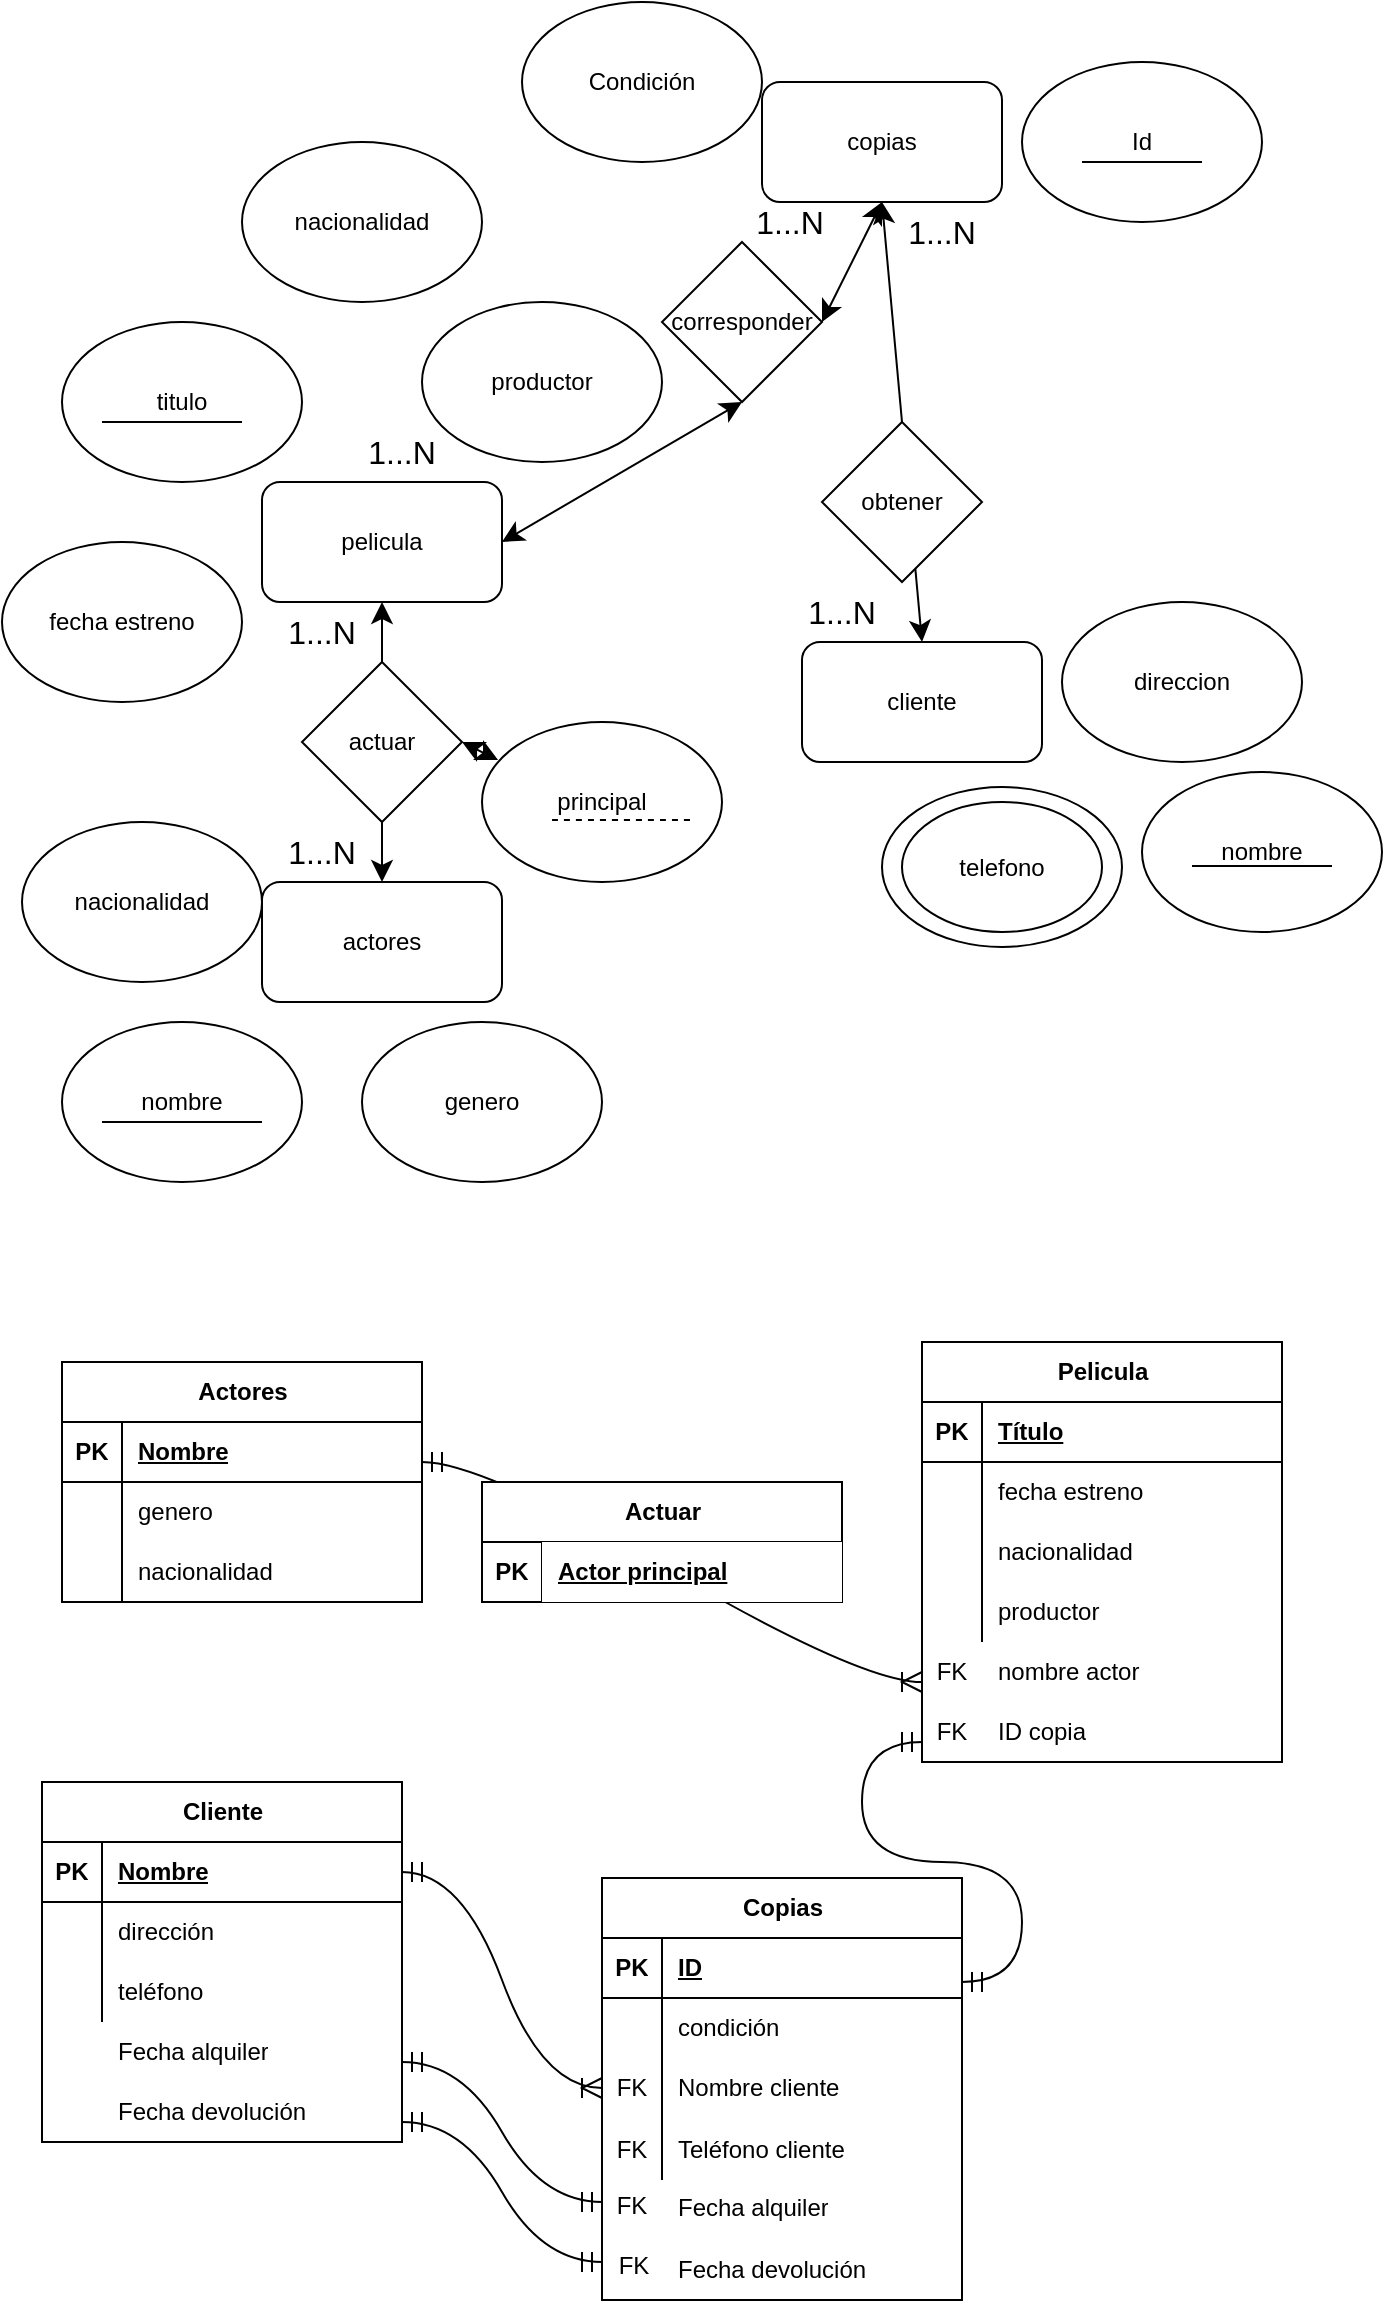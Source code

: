 <mxfile scale="1" border="0" version="24.7.17">
  <diagram name="Página-1" id="xUXwb_P7_5p7yVlIpApA">
    <mxGraphModel dx="712" dy="826" grid="1" gridSize="10" guides="1" tooltips="1" connect="1" arrows="1" fold="1" page="1" pageScale="1" pageWidth="827" pageHeight="1169" math="0" shadow="0">
      <root>
        <mxCell id="0" />
        <mxCell id="1" parent="0" />
        <mxCell id="8H68mNQwwJHf9KVUA9kT-2" value="" style="edgeStyle=entityRelationEdgeStyle;fontSize=12;html=1;endArrow=ERoneToMany;startArrow=ERmandOne;rounded=0;startSize=8;endSize=8;curved=1;" parent="1" edge="1">
          <mxGeometry width="100" height="100" relative="1" as="geometry">
            <mxPoint x="260" y="740" as="sourcePoint" />
            <mxPoint x="510" y="850" as="targetPoint" />
          </mxGeometry>
        </mxCell>
        <mxCell id="ggH6qVAM2lmH8Wj2QLWl-101" value="" style="ellipse;whiteSpace=wrap;html=1;" parent="1" vertex="1">
          <mxGeometry x="490" y="402.5" width="120" height="80" as="geometry" />
        </mxCell>
        <mxCell id="ggH6qVAM2lmH8Wj2QLWl-6" value="pelicula" style="rounded=1;whiteSpace=wrap;html=1;" parent="1" vertex="1">
          <mxGeometry x="180" y="250" width="120" height="60" as="geometry" />
        </mxCell>
        <mxCell id="ggH6qVAM2lmH8Wj2QLWl-7" value="cliente" style="rounded=1;whiteSpace=wrap;html=1;" parent="1" vertex="1">
          <mxGeometry x="450" y="330" width="120" height="60" as="geometry" />
        </mxCell>
        <mxCell id="ggH6qVAM2lmH8Wj2QLWl-8" value="actores" style="rounded=1;whiteSpace=wrap;html=1;" parent="1" vertex="1">
          <mxGeometry x="180" y="450" width="120" height="60" as="geometry" />
        </mxCell>
        <mxCell id="ggH6qVAM2lmH8Wj2QLWl-9" value="copias" style="rounded=1;whiteSpace=wrap;html=1;" parent="1" vertex="1">
          <mxGeometry x="430" y="50" width="120" height="60" as="geometry" />
        </mxCell>
        <mxCell id="ggH6qVAM2lmH8Wj2QLWl-10" value="titulo" style="ellipse;whiteSpace=wrap;html=1;" parent="1" vertex="1">
          <mxGeometry x="80" y="170" width="120" height="80" as="geometry" />
        </mxCell>
        <mxCell id="ggH6qVAM2lmH8Wj2QLWl-11" value="productor" style="ellipse;whiteSpace=wrap;html=1;" parent="1" vertex="1">
          <mxGeometry x="260" y="160" width="120" height="80" as="geometry" />
        </mxCell>
        <mxCell id="ggH6qVAM2lmH8Wj2QLWl-12" value="fecha estreno" style="ellipse;whiteSpace=wrap;html=1;" parent="1" vertex="1">
          <mxGeometry x="50" y="280" width="120" height="80" as="geometry" />
        </mxCell>
        <mxCell id="ggH6qVAM2lmH8Wj2QLWl-13" value="nacionalidad" style="ellipse;whiteSpace=wrap;html=1;" parent="1" vertex="1">
          <mxGeometry x="170" y="80" width="120" height="80" as="geometry" />
        </mxCell>
        <mxCell id="ggH6qVAM2lmH8Wj2QLWl-14" value="nombre" style="ellipse;whiteSpace=wrap;html=1;" parent="1" vertex="1">
          <mxGeometry x="80" y="520" width="120" height="80" as="geometry" />
        </mxCell>
        <mxCell id="ggH6qVAM2lmH8Wj2QLWl-15" value="nacionalidad" style="ellipse;whiteSpace=wrap;html=1;" parent="1" vertex="1">
          <mxGeometry x="60" y="420" width="120" height="80" as="geometry" />
        </mxCell>
        <mxCell id="ggH6qVAM2lmH8Wj2QLWl-16" value="genero" style="ellipse;whiteSpace=wrap;html=1;" parent="1" vertex="1">
          <mxGeometry x="230" y="520" width="120" height="80" as="geometry" />
        </mxCell>
        <mxCell id="ggH6qVAM2lmH8Wj2QLWl-17" value="principal" style="ellipse;whiteSpace=wrap;html=1;" parent="1" vertex="1">
          <mxGeometry x="290" y="370" width="120" height="80" as="geometry" />
        </mxCell>
        <mxCell id="ggH6qVAM2lmH8Wj2QLWl-18" value="" style="endArrow=none;dashed=1;html=1;rounded=0;fontSize=12;startSize=8;endSize=8;curved=1;exitX=0.167;exitY=0.625;exitDx=0;exitDy=0;exitPerimeter=0;" parent="1" edge="1">
          <mxGeometry width="50" height="50" relative="1" as="geometry">
            <mxPoint x="325.02" y="419" as="sourcePoint" />
            <mxPoint x="394.98" y="419" as="targetPoint" />
          </mxGeometry>
        </mxCell>
        <mxCell id="ggH6qVAM2lmH8Wj2QLWl-19" value="Id" style="ellipse;whiteSpace=wrap;html=1;" parent="1" vertex="1">
          <mxGeometry x="560" y="40" width="120" height="80" as="geometry" />
        </mxCell>
        <mxCell id="ggH6qVAM2lmH8Wj2QLWl-20" value="" style="endArrow=none;html=1;rounded=0;fontSize=12;startSize=8;endSize=8;curved=1;" parent="1" edge="1">
          <mxGeometry width="50" height="50" relative="1" as="geometry">
            <mxPoint x="590" y="90" as="sourcePoint" />
            <mxPoint x="650" y="90" as="targetPoint" />
          </mxGeometry>
        </mxCell>
        <mxCell id="ggH6qVAM2lmH8Wj2QLWl-21" value="nombre" style="ellipse;whiteSpace=wrap;html=1;" parent="1" vertex="1">
          <mxGeometry x="620" y="395" width="120" height="80" as="geometry" />
        </mxCell>
        <mxCell id="ggH6qVAM2lmH8Wj2QLWl-22" value="direccion&lt;span style=&quot;color: rgba(0, 0, 0, 0); font-family: monospace; font-size: 0px; text-align: start; text-wrap: nowrap;&quot;&gt;%3CmxGraphModel%3E%3Croot%3E%3CmxCell%20id%3D%220%22%2F%3E%3CmxCell%20id%3D%221%22%20parent%3D%220%22%2F%3E%3CmxCell%20id%3D%222%22%20value%3D%22%22%20style%3D%22ellipse%3BwhiteSpace%3Dwrap%3Bhtml%3D1%3B%22%20vertex%3D%221%22%20parent%3D%221%22%3E%3CmxGeometry%20x%3D%22480%22%20y%3D%22160%22%20width%3D%22120%22%20height%3D%2280%22%20as%3D%22geometry%22%2F%3E%3C%2FmxCell%3E%3C%2Froot%3E%3C%2FmxGraphModel%3E&lt;/span&gt;&lt;span style=&quot;color: rgba(0, 0, 0, 0); font-family: monospace; font-size: 0px; text-align: start; text-wrap: nowrap;&quot;&gt;%3CmxGraphModel%3E%3Croot%3E%3CmxCell%20id%3D%220%22%2F%3E%3CmxCell%20id%3D%221%22%20parent%3D%220%22%2F%3E%3CmxCell%20id%3D%222%22%20value%3D%22%22%20style%3D%22ellipse%3BwhiteSpace%3Dwrap%3Bhtml%3D1%3B%22%20vertex%3D%221%22%20parent%3D%221%22%3E%3CmxGeometry%20x%3D%22480%22%20y%3D%22160%22%20width%3D%22120%22%20height%3D%2280%22%20as%3D%22geometry%22%2F%3E%3C%2FmxCell%3E%3C%2Froot%3E%3C%2FmxGraphModel%3E&lt;/span&gt;" style="ellipse;whiteSpace=wrap;html=1;" parent="1" vertex="1">
          <mxGeometry x="580" y="310" width="120" height="80" as="geometry" />
        </mxCell>
        <mxCell id="ggH6qVAM2lmH8Wj2QLWl-23" value="telefono" style="ellipse;whiteSpace=wrap;html=1;" parent="1" vertex="1">
          <mxGeometry x="500" y="410" width="100" height="65" as="geometry" />
        </mxCell>
        <mxCell id="ggH6qVAM2lmH8Wj2QLWl-24" value="" style="endArrow=classic;startArrow=classic;html=1;rounded=0;fontSize=12;startSize=8;endSize=8;curved=1;entryX=0.5;entryY=1;entryDx=0;entryDy=0;" parent="1" target="ggH6qVAM2lmH8Wj2QLWl-6" edge="1">
          <mxGeometry width="50" height="50" relative="1" as="geometry">
            <mxPoint x="240" y="450" as="sourcePoint" />
            <mxPoint x="290" y="400" as="targetPoint" />
          </mxGeometry>
        </mxCell>
        <mxCell id="ggH6qVAM2lmH8Wj2QLWl-26" value="actuar" style="rhombus;whiteSpace=wrap;html=1;" parent="1" vertex="1">
          <mxGeometry x="200" y="340" width="80" height="80" as="geometry" />
        </mxCell>
        <mxCell id="ggH6qVAM2lmH8Wj2QLWl-27" value="" style="endArrow=classic;startArrow=classic;html=1;rounded=0;fontSize=12;startSize=8;endSize=8;curved=1;entryX=0.067;entryY=0.238;entryDx=0;entryDy=0;entryPerimeter=0;" parent="1" target="ggH6qVAM2lmH8Wj2QLWl-17" edge="1">
          <mxGeometry width="50" height="50" relative="1" as="geometry">
            <mxPoint x="280" y="380" as="sourcePoint" />
            <mxPoint x="300" y="380" as="targetPoint" />
          </mxGeometry>
        </mxCell>
        <mxCell id="ggH6qVAM2lmH8Wj2QLWl-28" value="1...N" style="text;html=1;align=center;verticalAlign=middle;whiteSpace=wrap;rounded=0;fontSize=16;" parent="1" vertex="1">
          <mxGeometry x="180" y="420" width="60" height="30" as="geometry" />
        </mxCell>
        <mxCell id="ggH6qVAM2lmH8Wj2QLWl-29" value="1...N" style="text;html=1;align=center;verticalAlign=middle;whiteSpace=wrap;rounded=0;fontSize=16;" parent="1" vertex="1">
          <mxGeometry x="180" y="310" width="60" height="30" as="geometry" />
        </mxCell>
        <mxCell id="ggH6qVAM2lmH8Wj2QLWl-30" value="" style="endArrow=classic;startArrow=classic;html=1;rounded=0;fontSize=12;startSize=8;endSize=8;curved=1;exitX=1;exitY=0.5;exitDx=0;exitDy=0;entryX=0.5;entryY=1;entryDx=0;entryDy=0;" parent="1" source="ggH6qVAM2lmH8Wj2QLWl-31" target="ggH6qVAM2lmH8Wj2QLWl-9" edge="1">
          <mxGeometry width="50" height="50" relative="1" as="geometry">
            <mxPoint x="470" y="480" as="sourcePoint" />
            <mxPoint x="520" y="430" as="targetPoint" />
          </mxGeometry>
        </mxCell>
        <mxCell id="ggH6qVAM2lmH8Wj2QLWl-32" value="" style="endArrow=classic;startArrow=classic;html=1;rounded=0;fontSize=12;startSize=8;endSize=8;curved=1;exitX=1;exitY=0.5;exitDx=0;exitDy=0;entryX=0.5;entryY=1;entryDx=0;entryDy=0;" parent="1" source="ggH6qVAM2lmH8Wj2QLWl-6" target="ggH6qVAM2lmH8Wj2QLWl-31" edge="1">
          <mxGeometry width="50" height="50" relative="1" as="geometry">
            <mxPoint x="300" y="280" as="sourcePoint" />
            <mxPoint x="490" y="110" as="targetPoint" />
          </mxGeometry>
        </mxCell>
        <mxCell id="ggH6qVAM2lmH8Wj2QLWl-31" value="corresponder" style="rhombus;whiteSpace=wrap;html=1;" parent="1" vertex="1">
          <mxGeometry x="380" y="130" width="80" height="80" as="geometry" />
        </mxCell>
        <mxCell id="ggH6qVAM2lmH8Wj2QLWl-33" value="" style="endArrow=classic;startArrow=classic;html=1;rounded=0;fontSize=12;startSize=8;endSize=8;curved=1;entryX=0.5;entryY=1;entryDx=0;entryDy=0;exitX=0.5;exitY=0;exitDx=0;exitDy=0;" parent="1" source="ggH6qVAM2lmH8Wj2QLWl-7" target="ggH6qVAM2lmH8Wj2QLWl-9" edge="1">
          <mxGeometry width="50" height="50" relative="1" as="geometry">
            <mxPoint x="510" y="330" as="sourcePoint" />
            <mxPoint x="560" y="280" as="targetPoint" />
          </mxGeometry>
        </mxCell>
        <mxCell id="ggH6qVAM2lmH8Wj2QLWl-34" value="obtener" style="rhombus;whiteSpace=wrap;html=1;" parent="1" vertex="1">
          <mxGeometry x="460" y="220" width="80" height="80" as="geometry" />
        </mxCell>
        <mxCell id="ggH6qVAM2lmH8Wj2QLWl-48" value="Actores" style="shape=table;startSize=30;container=1;collapsible=1;childLayout=tableLayout;fixedRows=1;rowLines=0;fontStyle=1;align=center;resizeLast=1;html=1;" parent="1" vertex="1">
          <mxGeometry x="80" y="690" width="180" height="120" as="geometry" />
        </mxCell>
        <mxCell id="ggH6qVAM2lmH8Wj2QLWl-49" value="" style="shape=tableRow;horizontal=0;startSize=0;swimlaneHead=0;swimlaneBody=0;fillColor=none;collapsible=0;dropTarget=0;points=[[0,0.5],[1,0.5]];portConstraint=eastwest;top=0;left=0;right=0;bottom=1;" parent="ggH6qVAM2lmH8Wj2QLWl-48" vertex="1">
          <mxGeometry y="30" width="180" height="30" as="geometry" />
        </mxCell>
        <mxCell id="ggH6qVAM2lmH8Wj2QLWl-50" value="PK" style="shape=partialRectangle;connectable=0;fillColor=none;top=0;left=0;bottom=0;right=0;fontStyle=1;overflow=hidden;whiteSpace=wrap;html=1;" parent="ggH6qVAM2lmH8Wj2QLWl-49" vertex="1">
          <mxGeometry width="30" height="30" as="geometry">
            <mxRectangle width="30" height="30" as="alternateBounds" />
          </mxGeometry>
        </mxCell>
        <mxCell id="ggH6qVAM2lmH8Wj2QLWl-51" value="Nombre" style="shape=partialRectangle;connectable=0;fillColor=none;top=0;left=0;bottom=0;right=0;align=left;spacingLeft=6;fontStyle=5;overflow=hidden;whiteSpace=wrap;html=1;" parent="ggH6qVAM2lmH8Wj2QLWl-49" vertex="1">
          <mxGeometry x="30" width="150" height="30" as="geometry">
            <mxRectangle width="150" height="30" as="alternateBounds" />
          </mxGeometry>
        </mxCell>
        <mxCell id="ggH6qVAM2lmH8Wj2QLWl-52" value="" style="shape=tableRow;horizontal=0;startSize=0;swimlaneHead=0;swimlaneBody=0;fillColor=none;collapsible=0;dropTarget=0;points=[[0,0.5],[1,0.5]];portConstraint=eastwest;top=0;left=0;right=0;bottom=0;" parent="ggH6qVAM2lmH8Wj2QLWl-48" vertex="1">
          <mxGeometry y="60" width="180" height="30" as="geometry" />
        </mxCell>
        <mxCell id="ggH6qVAM2lmH8Wj2QLWl-53" value="" style="shape=partialRectangle;connectable=0;fillColor=none;top=0;left=0;bottom=0;right=0;editable=1;overflow=hidden;whiteSpace=wrap;html=1;" parent="ggH6qVAM2lmH8Wj2QLWl-52" vertex="1">
          <mxGeometry width="30" height="30" as="geometry">
            <mxRectangle width="30" height="30" as="alternateBounds" />
          </mxGeometry>
        </mxCell>
        <mxCell id="ggH6qVAM2lmH8Wj2QLWl-54" value="genero" style="shape=partialRectangle;connectable=0;fillColor=none;top=0;left=0;bottom=0;right=0;align=left;spacingLeft=6;overflow=hidden;whiteSpace=wrap;html=1;" parent="ggH6qVAM2lmH8Wj2QLWl-52" vertex="1">
          <mxGeometry x="30" width="150" height="30" as="geometry">
            <mxRectangle width="150" height="30" as="alternateBounds" />
          </mxGeometry>
        </mxCell>
        <mxCell id="ggH6qVAM2lmH8Wj2QLWl-55" value="" style="shape=tableRow;horizontal=0;startSize=0;swimlaneHead=0;swimlaneBody=0;fillColor=none;collapsible=0;dropTarget=0;points=[[0,0.5],[1,0.5]];portConstraint=eastwest;top=0;left=0;right=0;bottom=0;" parent="ggH6qVAM2lmH8Wj2QLWl-48" vertex="1">
          <mxGeometry y="90" width="180" height="30" as="geometry" />
        </mxCell>
        <mxCell id="ggH6qVAM2lmH8Wj2QLWl-56" value="" style="shape=partialRectangle;connectable=0;fillColor=none;top=0;left=0;bottom=0;right=0;editable=1;overflow=hidden;whiteSpace=wrap;html=1;" parent="ggH6qVAM2lmH8Wj2QLWl-55" vertex="1">
          <mxGeometry width="30" height="30" as="geometry">
            <mxRectangle width="30" height="30" as="alternateBounds" />
          </mxGeometry>
        </mxCell>
        <mxCell id="ggH6qVAM2lmH8Wj2QLWl-57" value="nacionalidad" style="shape=partialRectangle;connectable=0;fillColor=none;top=0;left=0;bottom=0;right=0;align=left;spacingLeft=6;overflow=hidden;whiteSpace=wrap;html=1;" parent="ggH6qVAM2lmH8Wj2QLWl-55" vertex="1">
          <mxGeometry x="30" width="150" height="30" as="geometry">
            <mxRectangle width="150" height="30" as="alternateBounds" />
          </mxGeometry>
        </mxCell>
        <mxCell id="ggH6qVAM2lmH8Wj2QLWl-100" value="" style="endArrow=none;html=1;rounded=0;fontSize=12;startSize=8;endSize=8;curved=1;" parent="1" edge="1">
          <mxGeometry width="50" height="50" relative="1" as="geometry">
            <mxPoint x="100" y="220" as="sourcePoint" />
            <mxPoint x="170" y="220" as="targetPoint" />
          </mxGeometry>
        </mxCell>
        <mxCell id="ggH6qVAM2lmH8Wj2QLWl-102" value="" style="endArrow=none;html=1;rounded=0;fontSize=12;startSize=8;endSize=8;curved=1;" parent="1" edge="1">
          <mxGeometry width="50" height="50" relative="1" as="geometry">
            <mxPoint x="645" y="442" as="sourcePoint" />
            <mxPoint x="715" y="442" as="targetPoint" />
          </mxGeometry>
        </mxCell>
        <mxCell id="ggH6qVAM2lmH8Wj2QLWl-103" value="" style="endArrow=none;html=1;rounded=0;fontSize=12;startSize=8;endSize=8;curved=1;" parent="1" edge="1">
          <mxGeometry width="50" height="50" relative="1" as="geometry">
            <mxPoint x="100" y="570" as="sourcePoint" />
            <mxPoint x="180" y="570" as="targetPoint" />
          </mxGeometry>
        </mxCell>
        <mxCell id="ggH6qVAM2lmH8Wj2QLWl-105" value="1...N" style="text;html=1;align=center;verticalAlign=middle;whiteSpace=wrap;rounded=0;fontSize=16;" parent="1" vertex="1">
          <mxGeometry x="490" y="110" width="60" height="30" as="geometry" />
        </mxCell>
        <mxCell id="ggH6qVAM2lmH8Wj2QLWl-106" value="1...N" style="text;html=1;align=center;verticalAlign=middle;whiteSpace=wrap;rounded=0;fontSize=16;" parent="1" vertex="1">
          <mxGeometry x="440" y="300" width="60" height="30" as="geometry" />
        </mxCell>
        <mxCell id="ggH6qVAM2lmH8Wj2QLWl-107" value="1...N" style="text;html=1;align=center;verticalAlign=middle;whiteSpace=wrap;rounded=0;fontSize=16;" parent="1" vertex="1">
          <mxGeometry x="220" y="220" width="60" height="30" as="geometry" />
        </mxCell>
        <mxCell id="ggH6qVAM2lmH8Wj2QLWl-109" value="1...N" style="text;html=1;align=center;verticalAlign=middle;whiteSpace=wrap;rounded=0;fontSize=16;" parent="1" vertex="1">
          <mxGeometry x="414" y="105" width="60" height="30" as="geometry" />
        </mxCell>
        <mxCell id="ggH6qVAM2lmH8Wj2QLWl-110" value="Condición" style="ellipse;whiteSpace=wrap;html=1;" parent="1" vertex="1">
          <mxGeometry x="310" y="10" width="120" height="80" as="geometry" />
        </mxCell>
        <mxCell id="ggH6qVAM2lmH8Wj2QLWl-115" value="" style="group" parent="1" vertex="1" connectable="0">
          <mxGeometry x="510" y="680" width="180" height="210" as="geometry" />
        </mxCell>
        <mxCell id="ggH6qVAM2lmH8Wj2QLWl-74" value="Pelicula" style="shape=table;startSize=30;container=1;collapsible=1;childLayout=tableLayout;fixedRows=1;rowLines=0;fontStyle=1;align=center;resizeLast=1;html=1;" parent="ggH6qVAM2lmH8Wj2QLWl-115" vertex="1">
          <mxGeometry width="180" height="210" as="geometry" />
        </mxCell>
        <mxCell id="ggH6qVAM2lmH8Wj2QLWl-75" value="" style="shape=tableRow;horizontal=0;startSize=0;swimlaneHead=0;swimlaneBody=0;fillColor=none;collapsible=0;dropTarget=0;points=[[0,0.5],[1,0.5]];portConstraint=eastwest;top=0;left=0;right=0;bottom=1;" parent="ggH6qVAM2lmH8Wj2QLWl-74" vertex="1">
          <mxGeometry y="30" width="180" height="30" as="geometry" />
        </mxCell>
        <mxCell id="ggH6qVAM2lmH8Wj2QLWl-76" value="PK" style="shape=partialRectangle;connectable=0;fillColor=none;top=0;left=0;bottom=0;right=0;fontStyle=1;overflow=hidden;whiteSpace=wrap;html=1;" parent="ggH6qVAM2lmH8Wj2QLWl-75" vertex="1">
          <mxGeometry width="30" height="30" as="geometry">
            <mxRectangle width="30" height="30" as="alternateBounds" />
          </mxGeometry>
        </mxCell>
        <mxCell id="ggH6qVAM2lmH8Wj2QLWl-77" value="Título" style="shape=partialRectangle;connectable=0;fillColor=none;top=0;left=0;bottom=0;right=0;align=left;spacingLeft=6;fontStyle=5;overflow=hidden;whiteSpace=wrap;html=1;" parent="ggH6qVAM2lmH8Wj2QLWl-75" vertex="1">
          <mxGeometry x="30" width="150" height="30" as="geometry">
            <mxRectangle width="150" height="30" as="alternateBounds" />
          </mxGeometry>
        </mxCell>
        <mxCell id="ggH6qVAM2lmH8Wj2QLWl-78" value="" style="shape=tableRow;horizontal=0;startSize=0;swimlaneHead=0;swimlaneBody=0;fillColor=none;collapsible=0;dropTarget=0;points=[[0,0.5],[1,0.5]];portConstraint=eastwest;top=0;left=0;right=0;bottom=0;" parent="ggH6qVAM2lmH8Wj2QLWl-74" vertex="1">
          <mxGeometry y="60" width="180" height="30" as="geometry" />
        </mxCell>
        <mxCell id="ggH6qVAM2lmH8Wj2QLWl-79" value="" style="shape=partialRectangle;connectable=0;fillColor=none;top=0;left=0;bottom=0;right=0;editable=1;overflow=hidden;whiteSpace=wrap;html=1;" parent="ggH6qVAM2lmH8Wj2QLWl-78" vertex="1">
          <mxGeometry width="30" height="30" as="geometry">
            <mxRectangle width="30" height="30" as="alternateBounds" />
          </mxGeometry>
        </mxCell>
        <mxCell id="ggH6qVAM2lmH8Wj2QLWl-80" value="fecha estreno" style="shape=partialRectangle;connectable=0;fillColor=none;top=0;left=0;bottom=0;right=0;align=left;spacingLeft=6;overflow=hidden;whiteSpace=wrap;html=1;" parent="ggH6qVAM2lmH8Wj2QLWl-78" vertex="1">
          <mxGeometry x="30" width="150" height="30" as="geometry">
            <mxRectangle width="150" height="30" as="alternateBounds" />
          </mxGeometry>
        </mxCell>
        <mxCell id="ggH6qVAM2lmH8Wj2QLWl-81" value="" style="shape=tableRow;horizontal=0;startSize=0;swimlaneHead=0;swimlaneBody=0;fillColor=none;collapsible=0;dropTarget=0;points=[[0,0.5],[1,0.5]];portConstraint=eastwest;top=0;left=0;right=0;bottom=0;" parent="ggH6qVAM2lmH8Wj2QLWl-74" vertex="1">
          <mxGeometry y="90" width="180" height="30" as="geometry" />
        </mxCell>
        <mxCell id="ggH6qVAM2lmH8Wj2QLWl-82" value="" style="shape=partialRectangle;connectable=0;fillColor=none;top=0;left=0;bottom=0;right=0;editable=1;overflow=hidden;whiteSpace=wrap;html=1;" parent="ggH6qVAM2lmH8Wj2QLWl-81" vertex="1">
          <mxGeometry width="30" height="30" as="geometry">
            <mxRectangle width="30" height="30" as="alternateBounds" />
          </mxGeometry>
        </mxCell>
        <mxCell id="ggH6qVAM2lmH8Wj2QLWl-83" value="nacionalidad" style="shape=partialRectangle;connectable=0;fillColor=none;top=0;left=0;bottom=0;right=0;align=left;spacingLeft=6;overflow=hidden;whiteSpace=wrap;html=1;" parent="ggH6qVAM2lmH8Wj2QLWl-81" vertex="1">
          <mxGeometry x="30" width="150" height="30" as="geometry">
            <mxRectangle width="150" height="30" as="alternateBounds" />
          </mxGeometry>
        </mxCell>
        <mxCell id="ggH6qVAM2lmH8Wj2QLWl-84" value="" style="shape=tableRow;horizontal=0;startSize=0;swimlaneHead=0;swimlaneBody=0;fillColor=none;collapsible=0;dropTarget=0;points=[[0,0.5],[1,0.5]];portConstraint=eastwest;top=0;left=0;right=0;bottom=0;" parent="ggH6qVAM2lmH8Wj2QLWl-74" vertex="1">
          <mxGeometry y="120" width="180" height="30" as="geometry" />
        </mxCell>
        <mxCell id="ggH6qVAM2lmH8Wj2QLWl-85" value="" style="shape=partialRectangle;connectable=0;fillColor=none;top=0;left=0;bottom=0;right=0;editable=1;overflow=hidden;whiteSpace=wrap;html=1;" parent="ggH6qVAM2lmH8Wj2QLWl-84" vertex="1">
          <mxGeometry width="30" height="30" as="geometry">
            <mxRectangle width="30" height="30" as="alternateBounds" />
          </mxGeometry>
        </mxCell>
        <mxCell id="ggH6qVAM2lmH8Wj2QLWl-86" value="productor" style="shape=partialRectangle;connectable=0;fillColor=none;top=0;left=0;bottom=0;right=0;align=left;spacingLeft=6;overflow=hidden;whiteSpace=wrap;html=1;" parent="ggH6qVAM2lmH8Wj2QLWl-84" vertex="1">
          <mxGeometry x="30" width="150" height="30" as="geometry">
            <mxRectangle width="150" height="30" as="alternateBounds" />
          </mxGeometry>
        </mxCell>
        <mxCell id="ggH6qVAM2lmH8Wj2QLWl-111" value="nombre actor" style="shape=partialRectangle;connectable=0;fillColor=none;top=0;left=0;bottom=0;right=0;align=left;spacingLeft=6;overflow=hidden;whiteSpace=wrap;html=1;" parent="ggH6qVAM2lmH8Wj2QLWl-115" vertex="1">
          <mxGeometry x="30" y="150" width="150" height="30" as="geometry">
            <mxRectangle width="150" height="30" as="alternateBounds" />
          </mxGeometry>
        </mxCell>
        <mxCell id="ggH6qVAM2lmH8Wj2QLWl-112" value="ID copia" style="shape=partialRectangle;connectable=0;fillColor=none;top=0;left=0;bottom=0;right=0;align=left;spacingLeft=6;overflow=hidden;whiteSpace=wrap;html=1;" parent="ggH6qVAM2lmH8Wj2QLWl-115" vertex="1">
          <mxGeometry x="30" y="180" width="150" height="30" as="geometry">
            <mxRectangle width="150" height="30" as="alternateBounds" />
          </mxGeometry>
        </mxCell>
        <mxCell id="ggH6qVAM2lmH8Wj2QLWl-113" value="FK" style="shape=partialRectangle;connectable=0;fillColor=none;top=0;left=0;bottom=0;right=0;editable=1;overflow=hidden;whiteSpace=wrap;html=1;" parent="ggH6qVAM2lmH8Wj2QLWl-115" vertex="1">
          <mxGeometry y="150" width="30" height="30" as="geometry">
            <mxRectangle width="30" height="30" as="alternateBounds" />
          </mxGeometry>
        </mxCell>
        <mxCell id="ggH6qVAM2lmH8Wj2QLWl-114" value="FK" style="shape=partialRectangle;connectable=0;fillColor=none;top=0;left=0;bottom=0;right=0;editable=1;overflow=hidden;whiteSpace=wrap;html=1;" parent="ggH6qVAM2lmH8Wj2QLWl-115" vertex="1">
          <mxGeometry y="180" width="30" height="30" as="geometry">
            <mxRectangle width="30" height="30" as="alternateBounds" />
          </mxGeometry>
        </mxCell>
        <mxCell id="ggH6qVAM2lmH8Wj2QLWl-129" value="" style="shape=partialRectangle;connectable=0;fillColor=none;top=0;left=0;bottom=0;right=0;editable=1;overflow=hidden;whiteSpace=wrap;html=1;" parent="1" vertex="1">
          <mxGeometry x="380" y="810" width="30" height="30" as="geometry">
            <mxRectangle width="30" height="30" as="alternateBounds" />
          </mxGeometry>
        </mxCell>
        <mxCell id="ggH6qVAM2lmH8Wj2QLWl-130" value="" style="shape=partialRectangle;connectable=0;fillColor=none;top=0;left=0;bottom=0;right=0;editable=1;overflow=hidden;whiteSpace=wrap;html=1;" parent="1" vertex="1">
          <mxGeometry x="380" y="820" width="30" height="30" as="geometry">
            <mxRectangle width="30" height="30" as="alternateBounds" />
          </mxGeometry>
        </mxCell>
        <mxCell id="ggH6qVAM2lmH8Wj2QLWl-133" value="" style="shape=partialRectangle;connectable=0;fillColor=none;top=0;left=0;bottom=0;right=0;editable=1;overflow=hidden;whiteSpace=wrap;html=1;" parent="1" vertex="1">
          <mxGeometry x="380" y="840" width="30" height="30" as="geometry">
            <mxRectangle width="30" height="30" as="alternateBounds" />
          </mxGeometry>
        </mxCell>
        <mxCell id="ggH6qVAM2lmH8Wj2QLWl-139" value="" style="group" parent="1" vertex="1" connectable="0">
          <mxGeometry x="350" y="948" width="186" height="212" as="geometry" />
        </mxCell>
        <mxCell id="ggH6qVAM2lmH8Wj2QLWl-87" value="Copias" style="shape=table;startSize=30;container=1;collapsible=1;childLayout=tableLayout;fixedRows=1;rowLines=0;fontStyle=1;align=center;resizeLast=1;html=1;" parent="ggH6qVAM2lmH8Wj2QLWl-139" vertex="1">
          <mxGeometry width="180" height="211" as="geometry" />
        </mxCell>
        <mxCell id="ggH6qVAM2lmH8Wj2QLWl-88" value="" style="shape=tableRow;horizontal=0;startSize=0;swimlaneHead=0;swimlaneBody=0;fillColor=none;collapsible=0;dropTarget=0;points=[[0,0.5],[1,0.5]];portConstraint=eastwest;top=0;left=0;right=0;bottom=1;" parent="ggH6qVAM2lmH8Wj2QLWl-87" vertex="1">
          <mxGeometry y="30" width="180" height="30" as="geometry" />
        </mxCell>
        <mxCell id="ggH6qVAM2lmH8Wj2QLWl-89" value="PK" style="shape=partialRectangle;connectable=0;fillColor=none;top=0;left=0;bottom=0;right=0;fontStyle=1;overflow=hidden;whiteSpace=wrap;html=1;" parent="ggH6qVAM2lmH8Wj2QLWl-88" vertex="1">
          <mxGeometry width="30" height="30" as="geometry">
            <mxRectangle width="30" height="30" as="alternateBounds" />
          </mxGeometry>
        </mxCell>
        <mxCell id="ggH6qVAM2lmH8Wj2QLWl-90" value="ID" style="shape=partialRectangle;connectable=0;fillColor=none;top=0;left=0;bottom=0;right=0;align=left;spacingLeft=6;fontStyle=5;overflow=hidden;whiteSpace=wrap;html=1;" parent="ggH6qVAM2lmH8Wj2QLWl-88" vertex="1">
          <mxGeometry x="30" width="150" height="30" as="geometry">
            <mxRectangle width="150" height="30" as="alternateBounds" />
          </mxGeometry>
        </mxCell>
        <mxCell id="ggH6qVAM2lmH8Wj2QLWl-91" value="" style="shape=tableRow;horizontal=0;startSize=0;swimlaneHead=0;swimlaneBody=0;fillColor=none;collapsible=0;dropTarget=0;points=[[0,0.5],[1,0.5]];portConstraint=eastwest;top=0;left=0;right=0;bottom=0;" parent="ggH6qVAM2lmH8Wj2QLWl-87" vertex="1">
          <mxGeometry y="60" width="180" height="30" as="geometry" />
        </mxCell>
        <mxCell id="ggH6qVAM2lmH8Wj2QLWl-92" value="" style="shape=partialRectangle;connectable=0;fillColor=none;top=0;left=0;bottom=0;right=0;editable=1;overflow=hidden;whiteSpace=wrap;html=1;" parent="ggH6qVAM2lmH8Wj2QLWl-91" vertex="1">
          <mxGeometry width="30" height="30" as="geometry">
            <mxRectangle width="30" height="30" as="alternateBounds" />
          </mxGeometry>
        </mxCell>
        <mxCell id="ggH6qVAM2lmH8Wj2QLWl-93" value="condición" style="shape=partialRectangle;connectable=0;fillColor=none;top=0;left=0;bottom=0;right=0;align=left;spacingLeft=6;overflow=hidden;whiteSpace=wrap;html=1;" parent="ggH6qVAM2lmH8Wj2QLWl-91" vertex="1">
          <mxGeometry x="30" width="150" height="30" as="geometry">
            <mxRectangle width="150" height="30" as="alternateBounds" />
          </mxGeometry>
        </mxCell>
        <mxCell id="ggH6qVAM2lmH8Wj2QLWl-94" value="" style="shape=tableRow;horizontal=0;startSize=0;swimlaneHead=0;swimlaneBody=0;fillColor=none;collapsible=0;dropTarget=0;points=[[0,0.5],[1,0.5]];portConstraint=eastwest;top=0;left=0;right=0;bottom=0;" parent="ggH6qVAM2lmH8Wj2QLWl-87" vertex="1">
          <mxGeometry y="90" width="180" height="30" as="geometry" />
        </mxCell>
        <mxCell id="ggH6qVAM2lmH8Wj2QLWl-95" value="FK" style="shape=partialRectangle;connectable=0;fillColor=none;top=0;left=0;bottom=0;right=0;editable=1;overflow=hidden;whiteSpace=wrap;html=1;" parent="ggH6qVAM2lmH8Wj2QLWl-94" vertex="1">
          <mxGeometry width="30" height="30" as="geometry">
            <mxRectangle width="30" height="30" as="alternateBounds" />
          </mxGeometry>
        </mxCell>
        <mxCell id="ggH6qVAM2lmH8Wj2QLWl-96" value="Nombre cliente" style="shape=partialRectangle;connectable=0;fillColor=none;top=0;left=0;bottom=0;right=0;align=left;spacingLeft=6;overflow=hidden;whiteSpace=wrap;html=1;" parent="ggH6qVAM2lmH8Wj2QLWl-94" vertex="1">
          <mxGeometry x="30" width="150" height="30" as="geometry">
            <mxRectangle width="150" height="30" as="alternateBounds" />
          </mxGeometry>
        </mxCell>
        <mxCell id="ggH6qVAM2lmH8Wj2QLWl-97" value="" style="shape=tableRow;horizontal=0;startSize=0;swimlaneHead=0;swimlaneBody=0;fillColor=none;collapsible=0;dropTarget=0;points=[[0,0.5],[1,0.5]];portConstraint=eastwest;top=0;left=0;right=0;bottom=0;" parent="ggH6qVAM2lmH8Wj2QLWl-87" vertex="1">
          <mxGeometry y="120" width="180" height="31" as="geometry" />
        </mxCell>
        <mxCell id="ggH6qVAM2lmH8Wj2QLWl-98" value="FK" style="shape=partialRectangle;connectable=0;fillColor=none;top=0;left=0;bottom=0;right=0;editable=1;overflow=hidden;whiteSpace=wrap;html=1;" parent="ggH6qVAM2lmH8Wj2QLWl-97" vertex="1">
          <mxGeometry width="30" height="31" as="geometry">
            <mxRectangle width="30" height="31" as="alternateBounds" />
          </mxGeometry>
        </mxCell>
        <mxCell id="ggH6qVAM2lmH8Wj2QLWl-99" value="Teléfono cliente" style="shape=partialRectangle;connectable=0;fillColor=none;top=0;left=0;bottom=0;right=0;align=left;spacingLeft=6;overflow=hidden;whiteSpace=wrap;html=1;" parent="ggH6qVAM2lmH8Wj2QLWl-97" vertex="1">
          <mxGeometry x="30" width="150" height="31" as="geometry">
            <mxRectangle width="150" height="31" as="alternateBounds" />
          </mxGeometry>
        </mxCell>
        <mxCell id="ggH6qVAM2lmH8Wj2QLWl-134" value="Fecha alquiler" style="shape=partialRectangle;connectable=0;fillColor=none;top=0;left=0;bottom=0;right=0;align=left;spacingLeft=6;overflow=hidden;whiteSpace=wrap;html=1;" parent="ggH6qVAM2lmH8Wj2QLWl-139" vertex="1">
          <mxGeometry x="30" y="149" width="150" height="31" as="geometry">
            <mxRectangle width="150" height="31" as="alternateBounds" />
          </mxGeometry>
        </mxCell>
        <mxCell id="ggH6qVAM2lmH8Wj2QLWl-135" value="Fecha devolución" style="shape=partialRectangle;connectable=0;fillColor=none;top=0;left=0;bottom=0;right=0;align=left;spacingLeft=6;overflow=hidden;whiteSpace=wrap;html=1;" parent="ggH6qVAM2lmH8Wj2QLWl-139" vertex="1">
          <mxGeometry x="30" y="180" width="150" height="31" as="geometry">
            <mxRectangle width="150" height="31" as="alternateBounds" />
          </mxGeometry>
        </mxCell>
        <mxCell id="ggH6qVAM2lmH8Wj2QLWl-136" value="FK" style="shape=partialRectangle;connectable=0;fillColor=none;top=0;left=0;bottom=0;right=0;editable=1;overflow=hidden;whiteSpace=wrap;html=1;" parent="ggH6qVAM2lmH8Wj2QLWl-139" vertex="1">
          <mxGeometry y="149" width="30" height="30" as="geometry">
            <mxRectangle width="30" height="30" as="alternateBounds" />
          </mxGeometry>
        </mxCell>
        <mxCell id="ggH6qVAM2lmH8Wj2QLWl-137" value="FK" style="shape=partialRectangle;connectable=0;fillColor=none;top=0;left=0;bottom=0;right=0;editable=1;overflow=hidden;whiteSpace=wrap;html=1;" parent="ggH6qVAM2lmH8Wj2QLWl-139" vertex="1">
          <mxGeometry x="1" y="179" width="30" height="30" as="geometry">
            <mxRectangle width="30" height="30" as="alternateBounds" />
          </mxGeometry>
        </mxCell>
        <mxCell id="ggH6qVAM2lmH8Wj2QLWl-140" value="" style="group" parent="1" vertex="1" connectable="0">
          <mxGeometry x="70" y="900" width="180" height="180" as="geometry" />
        </mxCell>
        <mxCell id="ggH6qVAM2lmH8Wj2QLWl-61" value="Cliente" style="shape=table;startSize=30;container=1;collapsible=1;childLayout=tableLayout;fixedRows=1;rowLines=0;fontStyle=1;align=center;resizeLast=1;html=1;" parent="ggH6qVAM2lmH8Wj2QLWl-140" vertex="1">
          <mxGeometry width="180" height="180" as="geometry" />
        </mxCell>
        <mxCell id="ggH6qVAM2lmH8Wj2QLWl-62" value="" style="shape=tableRow;horizontal=0;startSize=0;swimlaneHead=0;swimlaneBody=0;fillColor=none;collapsible=0;dropTarget=0;points=[[0,0.5],[1,0.5]];portConstraint=eastwest;top=0;left=0;right=0;bottom=1;" parent="ggH6qVAM2lmH8Wj2QLWl-61" vertex="1">
          <mxGeometry y="30" width="180" height="30" as="geometry" />
        </mxCell>
        <mxCell id="ggH6qVAM2lmH8Wj2QLWl-63" value="PK" style="shape=partialRectangle;connectable=0;fillColor=none;top=0;left=0;bottom=0;right=0;fontStyle=1;overflow=hidden;whiteSpace=wrap;html=1;" parent="ggH6qVAM2lmH8Wj2QLWl-62" vertex="1">
          <mxGeometry width="30" height="30" as="geometry">
            <mxRectangle width="30" height="30" as="alternateBounds" />
          </mxGeometry>
        </mxCell>
        <mxCell id="ggH6qVAM2lmH8Wj2QLWl-64" value="Nombre" style="shape=partialRectangle;connectable=0;fillColor=none;top=0;left=0;bottom=0;right=0;align=left;spacingLeft=6;fontStyle=5;overflow=hidden;whiteSpace=wrap;html=1;" parent="ggH6qVAM2lmH8Wj2QLWl-62" vertex="1">
          <mxGeometry x="30" width="150" height="30" as="geometry">
            <mxRectangle width="150" height="30" as="alternateBounds" />
          </mxGeometry>
        </mxCell>
        <mxCell id="ggH6qVAM2lmH8Wj2QLWl-65" value="" style="shape=tableRow;horizontal=0;startSize=0;swimlaneHead=0;swimlaneBody=0;fillColor=none;collapsible=0;dropTarget=0;points=[[0,0.5],[1,0.5]];portConstraint=eastwest;top=0;left=0;right=0;bottom=0;" parent="ggH6qVAM2lmH8Wj2QLWl-61" vertex="1">
          <mxGeometry y="60" width="180" height="30" as="geometry" />
        </mxCell>
        <mxCell id="ggH6qVAM2lmH8Wj2QLWl-66" value="" style="shape=partialRectangle;connectable=0;fillColor=none;top=0;left=0;bottom=0;right=0;editable=1;overflow=hidden;whiteSpace=wrap;html=1;" parent="ggH6qVAM2lmH8Wj2QLWl-65" vertex="1">
          <mxGeometry width="30" height="30" as="geometry">
            <mxRectangle width="30" height="30" as="alternateBounds" />
          </mxGeometry>
        </mxCell>
        <mxCell id="ggH6qVAM2lmH8Wj2QLWl-67" value="dirección" style="shape=partialRectangle;connectable=0;fillColor=none;top=0;left=0;bottom=0;right=0;align=left;spacingLeft=6;overflow=hidden;whiteSpace=wrap;html=1;" parent="ggH6qVAM2lmH8Wj2QLWl-65" vertex="1">
          <mxGeometry x="30" width="150" height="30" as="geometry">
            <mxRectangle width="150" height="30" as="alternateBounds" />
          </mxGeometry>
        </mxCell>
        <mxCell id="ggH6qVAM2lmH8Wj2QLWl-68" value="" style="shape=tableRow;horizontal=0;startSize=0;swimlaneHead=0;swimlaneBody=0;fillColor=none;collapsible=0;dropTarget=0;points=[[0,0.5],[1,0.5]];portConstraint=eastwest;top=0;left=0;right=0;bottom=0;" parent="ggH6qVAM2lmH8Wj2QLWl-61" vertex="1">
          <mxGeometry y="90" width="180" height="30" as="geometry" />
        </mxCell>
        <mxCell id="ggH6qVAM2lmH8Wj2QLWl-69" value="" style="shape=partialRectangle;connectable=0;fillColor=none;top=0;left=0;bottom=0;right=0;editable=1;overflow=hidden;whiteSpace=wrap;html=1;" parent="ggH6qVAM2lmH8Wj2QLWl-68" vertex="1">
          <mxGeometry width="30" height="30" as="geometry">
            <mxRectangle width="30" height="30" as="alternateBounds" />
          </mxGeometry>
        </mxCell>
        <mxCell id="ggH6qVAM2lmH8Wj2QLWl-70" value="teléfono" style="shape=partialRectangle;connectable=0;fillColor=none;top=0;left=0;bottom=0;right=0;align=left;spacingLeft=6;overflow=hidden;whiteSpace=wrap;html=1;" parent="ggH6qVAM2lmH8Wj2QLWl-68" vertex="1">
          <mxGeometry x="30" width="150" height="30" as="geometry">
            <mxRectangle width="150" height="30" as="alternateBounds" />
          </mxGeometry>
        </mxCell>
        <mxCell id="ggH6qVAM2lmH8Wj2QLWl-131" value="Fecha alquiler" style="shape=partialRectangle;connectable=0;fillColor=none;top=0;left=0;bottom=0;right=0;align=left;spacingLeft=6;overflow=hidden;whiteSpace=wrap;html=1;" parent="ggH6qVAM2lmH8Wj2QLWl-140" vertex="1">
          <mxGeometry x="30" y="120" width="150" height="30" as="geometry">
            <mxRectangle width="150" height="30" as="alternateBounds" />
          </mxGeometry>
        </mxCell>
        <mxCell id="ggH6qVAM2lmH8Wj2QLWl-132" value="Fecha devolución" style="shape=partialRectangle;connectable=0;fillColor=none;top=0;left=0;bottom=0;right=0;align=left;spacingLeft=6;overflow=hidden;whiteSpace=wrap;html=1;" parent="ggH6qVAM2lmH8Wj2QLWl-140" vertex="1">
          <mxGeometry x="30" y="150" width="150" height="30" as="geometry">
            <mxRectangle width="150" height="30" as="alternateBounds" />
          </mxGeometry>
        </mxCell>
        <mxCell id="ggH6qVAM2lmH8Wj2QLWl-116" value="Actuar" style="shape=table;startSize=30;container=1;collapsible=1;childLayout=tableLayout;fixedRows=1;rowLines=0;fontStyle=1;align=center;resizeLast=1;html=1;color=white" parent="1" vertex="1">
          <mxGeometry x="290" y="750" width="180" height="60" as="geometry" />
        </mxCell>
        <mxCell id="ggH6qVAM2lmH8Wj2QLWl-117" value="" style="shape=tableRow;horizontal=0;startSize=0;swimlaneHead=0;swimlaneBody=0;fillColor=none;collapsible=0;dropTarget=0;points=[[0,0.5],[1,0.5]];portConstraint=eastwest;top=0;left=0;right=0;bottom=1;" parent="ggH6qVAM2lmH8Wj2QLWl-116" vertex="1">
          <mxGeometry y="30" width="180" height="30" as="geometry" />
        </mxCell>
        <mxCell id="ggH6qVAM2lmH8Wj2QLWl-118" value="PK" style="shape=partialRectangle;connectable=0;fillColor=none;top=0;left=0;bottom=0;right=0;fontStyle=1;overflow=hidden;whiteSpace=wrap;html=1;" parent="ggH6qVAM2lmH8Wj2QLWl-117" vertex="1">
          <mxGeometry width="30" height="30" as="geometry">
            <mxRectangle width="30" height="30" as="alternateBounds" />
          </mxGeometry>
        </mxCell>
        <mxCell id="ggH6qVAM2lmH8Wj2QLWl-119" value="Actor principal" style="shape=partialRectangle;connectable=0;fillColor=white;top=0;left=0;bottom=0;right=0;align=left;spacingLeft=6;fontStyle=5;overflow=hidden;whiteSpace=wrap;html=1;" parent="ggH6qVAM2lmH8Wj2QLWl-117" vertex="1">
          <mxGeometry x="30" width="150" height="30" as="geometry">
            <mxRectangle width="150" height="30" as="alternateBounds" />
          </mxGeometry>
        </mxCell>
        <mxCell id="8H68mNQwwJHf9KVUA9kT-4" value="" style="edgeStyle=entityRelationEdgeStyle;fontSize=12;html=1;endArrow=ERoneToMany;startArrow=ERmandOne;rounded=0;startSize=8;endSize=8;curved=1;exitX=1;exitY=0.5;exitDx=0;exitDy=0;entryX=0;entryY=0.5;entryDx=0;entryDy=0;" parent="1" source="ggH6qVAM2lmH8Wj2QLWl-62" target="ggH6qVAM2lmH8Wj2QLWl-94" edge="1">
          <mxGeometry width="100" height="100" relative="1" as="geometry">
            <mxPoint x="280" y="950" as="sourcePoint" />
            <mxPoint x="380" y="850" as="targetPoint" />
          </mxGeometry>
        </mxCell>
        <mxCell id="8H68mNQwwJHf9KVUA9kT-5" value="" style="edgeStyle=entityRelationEdgeStyle;fontSize=12;html=1;endArrow=ERmandOne;startArrow=ERmandOne;rounded=0;startSize=8;endSize=8;curved=1;" parent="1" edge="1">
          <mxGeometry width="100" height="100" relative="1" as="geometry">
            <mxPoint x="250" y="1040" as="sourcePoint" />
            <mxPoint x="350" y="1110" as="targetPoint" />
          </mxGeometry>
        </mxCell>
        <mxCell id="8H68mNQwwJHf9KVUA9kT-6" value="" style="edgeStyle=entityRelationEdgeStyle;fontSize=12;html=1;endArrow=ERmandOne;startArrow=ERmandOne;rounded=0;startSize=8;endSize=8;curved=1;" parent="1" edge="1">
          <mxGeometry width="100" height="100" relative="1" as="geometry">
            <mxPoint x="250" y="1070" as="sourcePoint" />
            <mxPoint x="350" y="1140" as="targetPoint" />
          </mxGeometry>
        </mxCell>
        <mxCell id="8H68mNQwwJHf9KVUA9kT-7" value="" style="edgeStyle=entityRelationEdgeStyle;fontSize=12;html=1;endArrow=ERmandOne;startArrow=ERmandOne;rounded=0;startSize=8;endSize=8;curved=1;" parent="1" edge="1">
          <mxGeometry width="100" height="100" relative="1" as="geometry">
            <mxPoint x="530" y="1000" as="sourcePoint" />
            <mxPoint x="510" y="880" as="targetPoint" />
          </mxGeometry>
        </mxCell>
      </root>
    </mxGraphModel>
  </diagram>
</mxfile>
